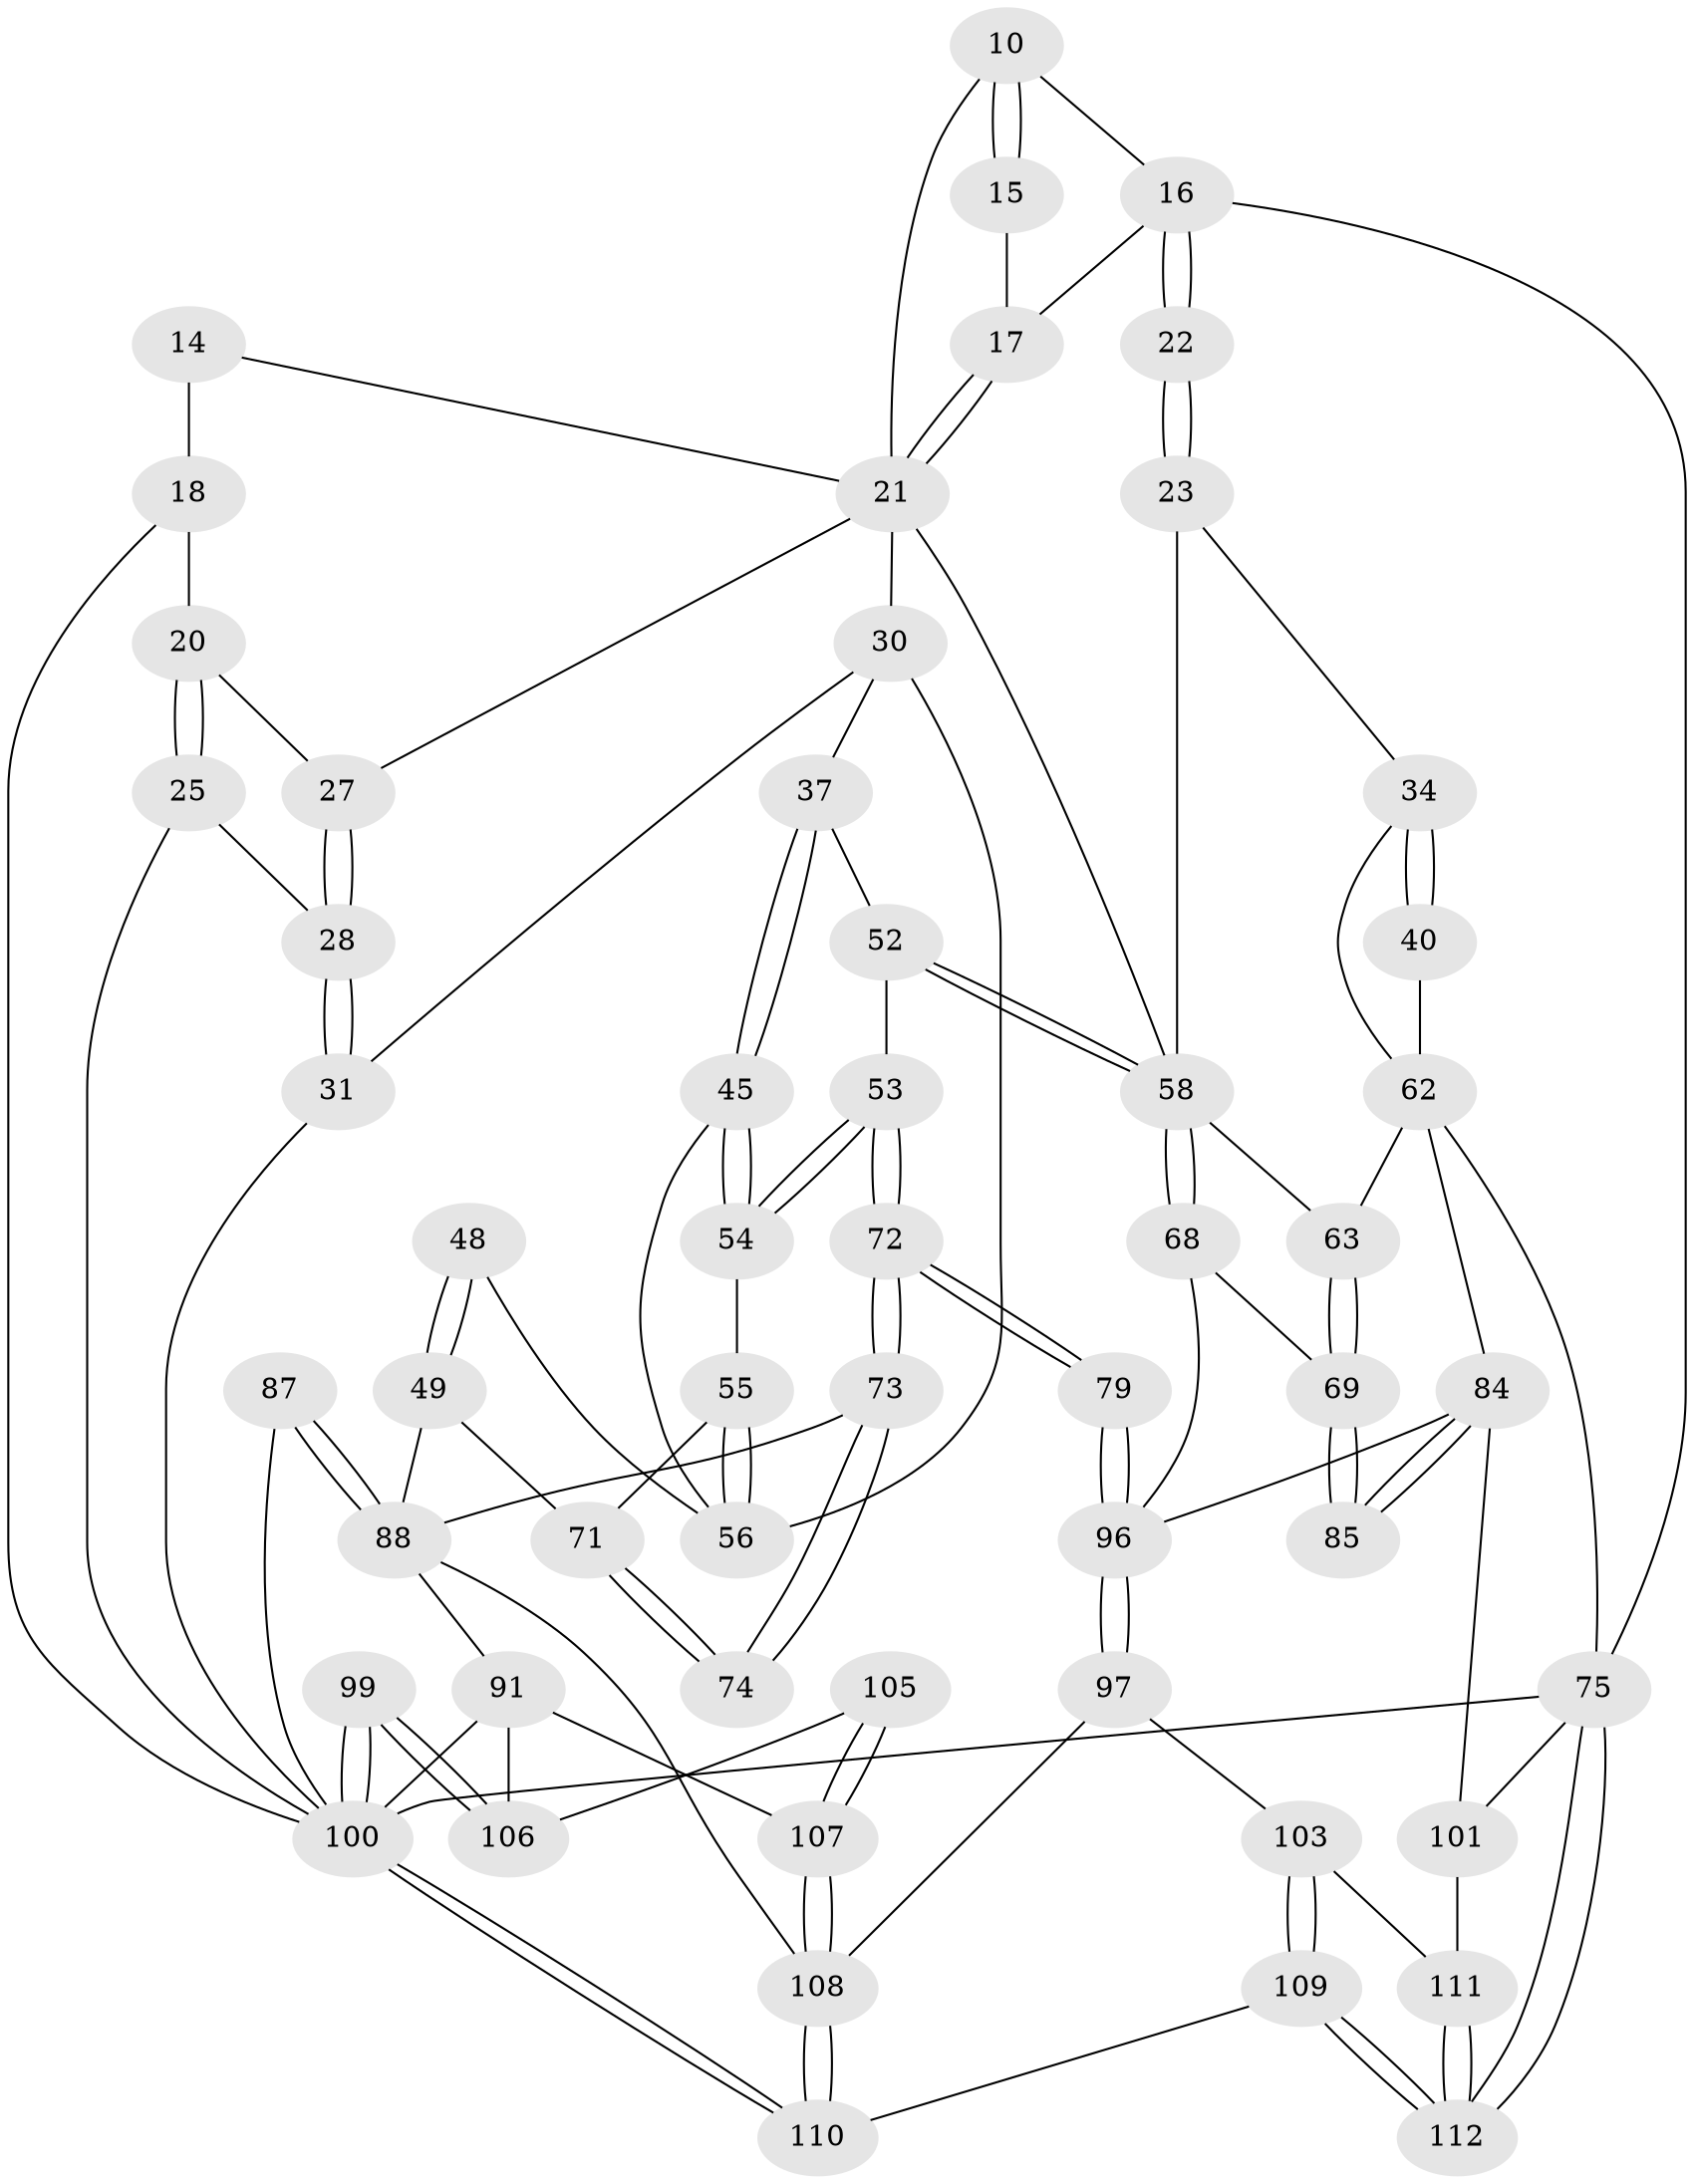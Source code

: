 // original degree distribution, {3: 0.017857142857142856, 4: 0.23214285714285715, 5: 0.5357142857142857, 6: 0.21428571428571427}
// Generated by graph-tools (version 1.1) at 2025/00/03/09/25 05:00:46]
// undirected, 56 vertices, 126 edges
graph export_dot {
graph [start="1"]
  node [color=gray90,style=filled];
  10 [pos="+0.4900002785666672+0.20759116111228734",super="+1+2"];
  14 [pos="+0.3537519668700028+0.1446630780623914",super="+9"];
  15 [pos="+0.5536386187131782+0.1529802524021038"];
  16 [pos="+0.6762868154503778+0.10121929890666344",super="+3+4"];
  17 [pos="+0.6580782978593482+0.11400750639971417"];
  18 [pos="+0.24538623386292607+0.11973480278417345",super="+8"];
  20 [pos="+0.1133951021621446+0.15839436078310393",super="+19"];
  21 [pos="+0.570362887117301+0.2554089855387485",super="+13"];
  22 [pos="+0.7359643384989768+0.16990649099456145"];
  23 [pos="+0.7779076712311667+0.2770952478884857"];
  25 [pos="+0.058181006491445836+0.2493178502276843"];
  27 [pos="+0.20567905247525603+0.24607614424076193"];
  28 [pos="+0.19482849575193686+0.3141898896070815"];
  30 [pos="+0.30214104986185375+0.3465002549806574",super="+29"];
  31 [pos="+0.20240907370931993+0.33299498832569446"];
  34 [pos="+0.7788440241799749+0.2769292801862684",super="+33"];
  37 [pos="+0.4753911683881093+0.3609093652739423"];
  40 [pos="+1+0.42954754241530324"];
  45 [pos="+0.45693428652850104+0.4148625809532496"];
  48 [pos="+0.3209013791077592+0.5026263877181434"];
  49 [pos="+0.2697835473801174+0.5496260824639038"];
  52 [pos="+0.5834563642059098+0.5220331798942358",super="+36"];
  53 [pos="+0.5211137966584947+0.5344544622920238"];
  54 [pos="+0.4793986726882419+0.5178704312126261"];
  55 [pos="+0.4251541228604041+0.5363536285463685"];
  56 [pos="+0.3820494825050332+0.5119622580358467",super="+47"];
  58 [pos="+0.6070320878756041+0.5298674241382371",super="+57+44+35"];
  62 [pos="+0.8546003411984903+0.577006361291151",super="+42+61"];
  63 [pos="+0.8308128975615178+0.5809258669509029",super="+60"];
  68 [pos="+0.6288073173220948+0.5633355906414637"];
  69 [pos="+0.7705272152413769+0.6087888810202139",super="+67"];
  71 [pos="+0.30501355837774813+0.5776700252113116",super="+70"];
  72 [pos="+0.4653662299053531+0.7247420429578956"];
  73 [pos="+0.4253081841685107+0.7211923865846908"];
  74 [pos="+0.4078547389693373+0.6758421850614258"];
  75 [pos="+1+1",super="+5"];
  79 [pos="+0.5177556219778795+0.7472685040898005"];
  84 [pos="+0.7408852286676201+0.7415422773203512",super="+83+65+64"];
  85 [pos="+0.7339673252622757+0.6620289091192324"];
  87 [pos="+0.17881087194327816+0.6334861935037731",super="+51"];
  88 [pos="+0.21512184633413758+0.7574955233584011",super="+81+82"];
  91 [pos="+0.1690374336180773+0.806191480156123",super="+90+89"];
  96 [pos="+0.5877270740407817+0.8230766083372271",super="+86+78"];
  97 [pos="+0.5876614345129667+0.8543233073324457"];
  99 [pos="+0+1"];
  100 [pos="+0+1",super="+6+92"];
  101 [pos="+0.8682718265706739+0.8402938938637887",super="+77"];
  103 [pos="+0.6860161083884901+0.9195107514353398"];
  105 [pos="+0.22566635917148997+0.9403716976489526"];
  106 [pos="+0.09646977968896829+0.9342230441543611"];
  107 [pos="+0.3452634405267142+1",super="+94+95+104"];
  108 [pos="+0.4062242132929472+1",super="+98"];
  109 [pos="+0.7931138017170172+1"];
  110 [pos="+0.4062241075132184+1"];
  111 [pos="+0.8720325983565015+0.9408641335090092",super="+102"];
  112 [pos="+0.8723426347623662+1"];
  10 -- 15 [weight=2];
  10 -- 15;
  10 -- 16;
  10 -- 21;
  14 -- 18 [weight=2];
  14 -- 21;
  15 -- 17;
  16 -- 17;
  16 -- 22 [weight=2];
  16 -- 22;
  16 -- 75;
  17 -- 21;
  17 -- 21;
  18 -- 20 [weight=2];
  18 -- 100;
  20 -- 25;
  20 -- 25;
  20 -- 27;
  21 -- 58;
  21 -- 30;
  21 -- 27;
  22 -- 23;
  22 -- 23;
  23 -- 34;
  23 -- 58;
  25 -- 28;
  25 -- 100;
  27 -- 28;
  27 -- 28;
  28 -- 31;
  28 -- 31;
  30 -- 31;
  30 -- 37;
  30 -- 56;
  31 -- 100;
  34 -- 40 [weight=2];
  34 -- 40;
  34 -- 62;
  37 -- 45;
  37 -- 45;
  37 -- 52;
  40 -- 62;
  45 -- 54;
  45 -- 54;
  45 -- 56;
  48 -- 49;
  48 -- 49;
  48 -- 56 [weight=2];
  49 -- 71;
  49 -- 88;
  52 -- 53;
  52 -- 58 [weight=2];
  52 -- 58;
  53 -- 54;
  53 -- 54;
  53 -- 72;
  53 -- 72;
  54 -- 55;
  55 -- 56;
  55 -- 56;
  55 -- 71;
  58 -- 68;
  58 -- 68;
  58 -- 63 [weight=2];
  62 -- 63 [weight=2];
  62 -- 84 [weight=2];
  62 -- 75;
  63 -- 69 [weight=2];
  63 -- 69;
  68 -- 69;
  68 -- 96;
  69 -- 85 [weight=2];
  69 -- 85;
  71 -- 74 [weight=2];
  71 -- 74;
  72 -- 73;
  72 -- 73;
  72 -- 79;
  72 -- 79;
  73 -- 74;
  73 -- 74;
  73 -- 88;
  75 -- 112;
  75 -- 112;
  75 -- 100 [weight=2];
  75 -- 101;
  79 -- 96 [weight=2];
  79 -- 96;
  84 -- 85;
  84 -- 85;
  84 -- 101 [weight=2];
  84 -- 96;
  87 -- 88 [weight=3];
  87 -- 88;
  87 -- 100;
  88 -- 91;
  88 -- 108;
  91 -- 106;
  91 -- 100;
  91 -- 107 [weight=2];
  96 -- 97;
  96 -- 97;
  97 -- 103;
  97 -- 108;
  99 -- 100 [weight=2];
  99 -- 100;
  99 -- 106;
  99 -- 106;
  100 -- 110;
  100 -- 110;
  101 -- 111 [weight=2];
  103 -- 109;
  103 -- 109;
  103 -- 111;
  105 -- 106;
  105 -- 107 [weight=2];
  105 -- 107;
  107 -- 108 [weight=2];
  107 -- 108;
  108 -- 110;
  108 -- 110;
  109 -- 110;
  109 -- 112;
  109 -- 112;
  111 -- 112;
  111 -- 112;
}
